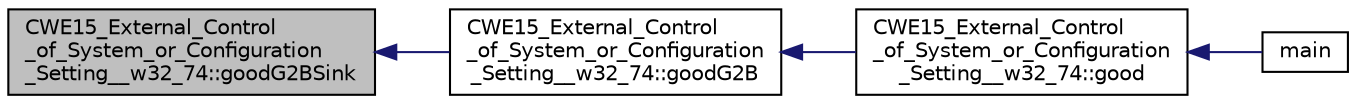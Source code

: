 digraph "CWE15_External_Control_of_System_or_Configuration_Setting__w32_74::goodG2BSink"
{
  edge [fontname="Helvetica",fontsize="10",labelfontname="Helvetica",labelfontsize="10"];
  node [fontname="Helvetica",fontsize="10",shape=record];
  rankdir="LR";
  Node19 [label="CWE15_External_Control\l_of_System_or_Configuration\l_Setting__w32_74::goodG2BSink",height=0.2,width=0.4,color="black", fillcolor="grey75", style="filled", fontcolor="black"];
  Node19 -> Node20 [dir="back",color="midnightblue",fontsize="10",style="solid",fontname="Helvetica"];
  Node20 [label="CWE15_External_Control\l_of_System_or_Configuration\l_Setting__w32_74::goodG2B",height=0.2,width=0.4,color="black", fillcolor="white", style="filled",URL="$namespaceCWE15__External__Control__of__System__or__Configuration__Setting____w32__74.html#a2da1603fd5d2555ba95fb23b1456851f"];
  Node20 -> Node21 [dir="back",color="midnightblue",fontsize="10",style="solid",fontname="Helvetica"];
  Node21 [label="CWE15_External_Control\l_of_System_or_Configuration\l_Setting__w32_74::good",height=0.2,width=0.4,color="black", fillcolor="white", style="filled",URL="$namespaceCWE15__External__Control__of__System__or__Configuration__Setting____w32__74.html#a6746f4111d9d60168738f33cf4078350"];
  Node21 -> Node22 [dir="back",color="midnightblue",fontsize="10",style="solid",fontname="Helvetica"];
  Node22 [label="main",height=0.2,width=0.4,color="black", fillcolor="white", style="filled",URL="$main_8cpp.html#a0ddf1224851353fc92bfbff6f499fa97"];
}
